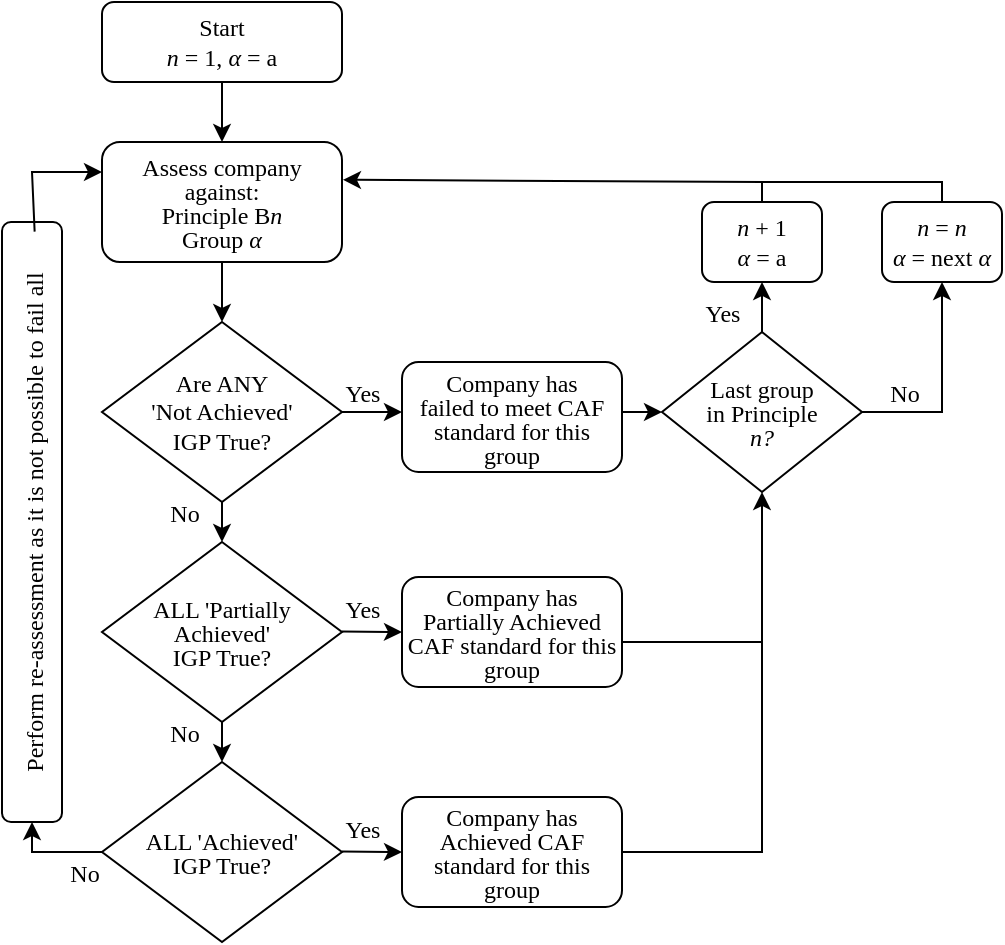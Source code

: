 <mxfile version="26.1.3">
  <diagram name="Page-1" id="Zh373OQH2lYWI2D3cf6Y">
    <mxGraphModel dx="1105" dy="587" grid="0" gridSize="10" guides="1" tooltips="1" connect="1" arrows="1" fold="1" page="1" pageScale="1" pageWidth="827" pageHeight="1169" math="0" shadow="0">
      <root>
        <mxCell id="0" />
        <mxCell id="1" parent="0" />
        <mxCell id="XLm9uo_CUQXyWIHUQfxz-1" value="&lt;div&gt;Start&lt;/div&gt;&lt;div&gt;&lt;i&gt;n &lt;/i&gt;= 1, &lt;i&gt;α &lt;/i&gt;= a&lt;/div&gt;" style="rounded=1;whiteSpace=wrap;html=1;fontFamily=Tahoma;fontSize=12;" parent="1" vertex="1">
          <mxGeometry x="110" y="20" width="120" height="40" as="geometry" />
        </mxCell>
        <mxCell id="XLm9uo_CUQXyWIHUQfxz-2" value="&lt;div style=&quot;line-height: 100%;&quot;&gt;&lt;div&gt;Assess company against:&lt;/div&gt;&lt;div&gt;Principle B&lt;i&gt;n&lt;/i&gt;&lt;/div&gt;&lt;div&gt;Group &lt;i&gt;α&lt;/i&gt;&lt;/div&gt;&lt;/div&gt;" style="rounded=1;whiteSpace=wrap;html=1;fontFamily=Tahoma;fontSize=12;" parent="1" vertex="1">
          <mxGeometry x="110" y="90" width="120" height="60" as="geometry" />
        </mxCell>
        <mxCell id="XLm9uo_CUQXyWIHUQfxz-3" value="" style="endArrow=classic;html=1;rounded=0;entryX=0.5;entryY=0;entryDx=0;entryDy=0;exitX=0.5;exitY=1;exitDx=0;exitDy=0;fontFamily=Tahoma;fontSize=12;" parent="1" source="XLm9uo_CUQXyWIHUQfxz-1" target="XLm9uo_CUQXyWIHUQfxz-2" edge="1">
          <mxGeometry width="50" height="50" relative="1" as="geometry">
            <mxPoint x="170" y="80" as="sourcePoint" />
            <mxPoint x="169.5" y="100" as="targetPoint" />
          </mxGeometry>
        </mxCell>
        <mxCell id="XLm9uo_CUQXyWIHUQfxz-4" value="&lt;div&gt;Are ANY&lt;/div&gt;&lt;div&gt;&#39;Not Achieved&#39;&lt;/div&gt;&lt;div&gt;IGP True?&lt;/div&gt;" style="rhombus;whiteSpace=wrap;html=1;fontFamily=Tahoma;fontSize=12;" parent="1" vertex="1">
          <mxGeometry x="110" y="180" width="120" height="90" as="geometry" />
        </mxCell>
        <mxCell id="XLm9uo_CUQXyWIHUQfxz-5" value="" style="endArrow=classic;html=1;rounded=0;entryX=0.5;entryY=0;entryDx=0;entryDy=0;exitX=0.5;exitY=1;exitDx=0;exitDy=0;fontFamily=Tahoma;fontSize=12;" parent="1" source="XLm9uo_CUQXyWIHUQfxz-2" target="XLm9uo_CUQXyWIHUQfxz-4" edge="1">
          <mxGeometry width="50" height="50" relative="1" as="geometry">
            <mxPoint x="170" y="170" as="sourcePoint" />
            <mxPoint x="169.88" y="180" as="targetPoint" />
          </mxGeometry>
        </mxCell>
        <mxCell id="XLm9uo_CUQXyWIHUQfxz-6" value="" style="endArrow=classic;html=1;rounded=0;exitX=1;exitY=0.5;exitDx=0;exitDy=0;fontFamily=Tahoma;fontSize=12;" parent="1" source="XLm9uo_CUQXyWIHUQfxz-4" edge="1">
          <mxGeometry width="50" height="50" relative="1" as="geometry">
            <mxPoint x="240" y="220" as="sourcePoint" />
            <mxPoint x="260" y="225" as="targetPoint" />
          </mxGeometry>
        </mxCell>
        <mxCell id="XLm9uo_CUQXyWIHUQfxz-7" value="Yes" style="text;html=1;align=center;verticalAlign=middle;resizable=0;points=[];autosize=1;strokeColor=none;fillColor=none;fontFamily=Tahoma;fontSize=12;" parent="1" vertex="1">
          <mxGeometry x="222" y="203" width="36" height="26" as="geometry" />
        </mxCell>
        <mxCell id="XLm9uo_CUQXyWIHUQfxz-8" value="" style="endArrow=classic;html=1;rounded=0;exitX=0.5;exitY=1;exitDx=0;exitDy=0;fontFamily=Tahoma;fontSize=12;" parent="1" source="XLm9uo_CUQXyWIHUQfxz-4" edge="1">
          <mxGeometry width="50" height="50" relative="1" as="geometry">
            <mxPoint x="169.89" y="280" as="sourcePoint" />
            <mxPoint x="170" y="290" as="targetPoint" />
          </mxGeometry>
        </mxCell>
        <mxCell id="XLm9uo_CUQXyWIHUQfxz-9" value="No" style="text;html=1;align=center;verticalAlign=middle;resizable=0;points=[];autosize=1;strokeColor=none;fillColor=none;fontFamily=Tahoma;fontSize=12;" parent="1" vertex="1">
          <mxGeometry x="134" y="263" width="33" height="26" as="geometry" />
        </mxCell>
        <mxCell id="XLm9uo_CUQXyWIHUQfxz-10" value="&lt;div style=&quot;line-height: 100%;&quot;&gt;&lt;div&gt;Company has&lt;/div&gt;&lt;div&gt;failed to meet CAF standard for this group&lt;/div&gt;&lt;/div&gt;" style="rounded=1;whiteSpace=wrap;html=1;fontFamily=Tahoma;fontSize=12;" parent="1" vertex="1">
          <mxGeometry x="260" y="200" width="110" height="55" as="geometry" />
        </mxCell>
        <mxCell id="XLm9uo_CUQXyWIHUQfxz-11" value="&lt;div style=&quot;line-height: 100%;&quot;&gt;&lt;div&gt;Last group&lt;/div&gt;&lt;div&gt;in Principle&lt;/div&gt;&lt;div&gt;&lt;i&gt;n?&lt;/i&gt;&lt;/div&gt;&lt;/div&gt;" style="rhombus;whiteSpace=wrap;html=1;fontFamily=Tahoma;fontSize=12;" parent="1" vertex="1">
          <mxGeometry x="390" y="185" width="100" height="80" as="geometry" />
        </mxCell>
        <mxCell id="XLm9uo_CUQXyWIHUQfxz-12" value="" style="endArrow=classic;html=1;rounded=0;exitX=1.003;exitY=0.454;exitDx=0;exitDy=0;entryX=0;entryY=0.5;entryDx=0;entryDy=0;exitPerimeter=0;fontFamily=Tahoma;fontSize=12;" parent="1" source="XLm9uo_CUQXyWIHUQfxz-10" target="XLm9uo_CUQXyWIHUQfxz-11" edge="1">
          <mxGeometry width="50" height="50" relative="1" as="geometry">
            <mxPoint x="380" y="220" as="sourcePoint" />
            <mxPoint x="380" y="240" as="targetPoint" />
          </mxGeometry>
        </mxCell>
        <mxCell id="XLm9uo_CUQXyWIHUQfxz-13" value="" style="endArrow=classic;html=1;rounded=0;exitX=1;exitY=0.5;exitDx=0;exitDy=0;entryX=0.5;entryY=1;entryDx=0;entryDy=0;fontFamily=Tahoma;fontSize=12;" parent="1" source="XLm9uo_CUQXyWIHUQfxz-11" target="XLm9uo_CUQXyWIHUQfxz-17" edge="1">
          <mxGeometry width="50" height="50" relative="1" as="geometry">
            <mxPoint x="520" y="225" as="sourcePoint" />
            <mxPoint x="520" y="225" as="targetPoint" />
            <Array as="points">
              <mxPoint x="530" y="225" />
            </Array>
          </mxGeometry>
        </mxCell>
        <mxCell id="XLm9uo_CUQXyWIHUQfxz-14" value="" style="endArrow=classic;html=1;rounded=0;exitX=0.5;exitY=0;exitDx=0;exitDy=0;fontFamily=Tahoma;fontSize=12;" parent="1" source="XLm9uo_CUQXyWIHUQfxz-11" edge="1">
          <mxGeometry width="50" height="50" relative="1" as="geometry">
            <mxPoint x="450" y="140" as="sourcePoint" />
            <mxPoint x="440" y="160" as="targetPoint" />
          </mxGeometry>
        </mxCell>
        <mxCell id="XLm9uo_CUQXyWIHUQfxz-15" value="Yes" style="text;html=1;align=center;verticalAlign=middle;resizable=0;points=[];autosize=1;strokeColor=none;fillColor=none;fontFamily=Tahoma;fontSize=12;" parent="1" vertex="1">
          <mxGeometry x="402" y="163" width="36" height="26" as="geometry" />
        </mxCell>
        <mxCell id="XLm9uo_CUQXyWIHUQfxz-16" value="No" style="text;html=1;align=center;verticalAlign=middle;resizable=0;points=[];autosize=1;strokeColor=none;fillColor=none;fontFamily=Tahoma;fontSize=12;" parent="1" vertex="1">
          <mxGeometry x="494" y="203" width="33" height="26" as="geometry" />
        </mxCell>
        <mxCell id="XLm9uo_CUQXyWIHUQfxz-17" value="&lt;div&gt;&lt;i&gt;n &lt;/i&gt;= &lt;i&gt;n&lt;/i&gt;&lt;/div&gt;&lt;div&gt;&lt;i&gt;α &lt;/i&gt;= next &lt;i&gt;α&lt;/i&gt;&lt;/div&gt;" style="rounded=1;whiteSpace=wrap;html=1;fontFamily=Tahoma;fontSize=12;" parent="1" vertex="1">
          <mxGeometry x="500" y="120" width="60" height="40" as="geometry" />
        </mxCell>
        <mxCell id="XLm9uo_CUQXyWIHUQfxz-18" value="&lt;div&gt;&lt;i&gt;n &lt;/i&gt;+ 1&lt;/div&gt;&lt;div&gt;&lt;i&gt;α &lt;/i&gt;= a&lt;/div&gt;" style="rounded=1;whiteSpace=wrap;html=1;fontFamily=Tahoma;fontSize=12;" parent="1" vertex="1">
          <mxGeometry x="410" y="120" width="60" height="40" as="geometry" />
        </mxCell>
        <mxCell id="XLm9uo_CUQXyWIHUQfxz-19" value="" style="endArrow=classic;html=1;rounded=0;exitX=0.5;exitY=0;exitDx=0;exitDy=0;entryX=1.004;entryY=0.315;entryDx=0;entryDy=0;entryPerimeter=0;fontFamily=Tahoma;fontSize=12;" parent="1" source="XLm9uo_CUQXyWIHUQfxz-18" target="XLm9uo_CUQXyWIHUQfxz-2" edge="1">
          <mxGeometry width="50" height="50" relative="1" as="geometry">
            <mxPoint x="415" y="90" as="sourcePoint" />
            <mxPoint x="270" y="90" as="targetPoint" />
            <Array as="points">
              <mxPoint x="440" y="110" />
            </Array>
          </mxGeometry>
        </mxCell>
        <mxCell id="XLm9uo_CUQXyWIHUQfxz-20" value="" style="endArrow=none;html=1;rounded=0;exitX=0.5;exitY=0;exitDx=0;exitDy=0;fontFamily=Tahoma;fontSize=12;" parent="1" source="XLm9uo_CUQXyWIHUQfxz-17" edge="1">
          <mxGeometry width="50" height="50" relative="1" as="geometry">
            <mxPoint x="530" y="100" as="sourcePoint" />
            <mxPoint x="440" y="110" as="targetPoint" />
            <Array as="points">
              <mxPoint x="530" y="110" />
            </Array>
          </mxGeometry>
        </mxCell>
        <mxCell id="XLm9uo_CUQXyWIHUQfxz-22" value="&lt;div style=&quot;line-height: 100%;&quot;&gt;&lt;div&gt;ALL &#39;Partially Achieved&#39;&lt;/div&gt;&lt;div&gt;IGP True?&lt;/div&gt;&lt;/div&gt;" style="rhombus;whiteSpace=wrap;html=1;fontFamily=Tahoma;fontSize=12;" parent="1" vertex="1">
          <mxGeometry x="110" y="290" width="120" height="90" as="geometry" />
        </mxCell>
        <mxCell id="XLm9uo_CUQXyWIHUQfxz-23" value="&lt;div style=&quot;line-height: 100%;&quot;&gt;&lt;div&gt;ALL &#39;Achieved&#39;&lt;/div&gt;&lt;div&gt;IGP True?&lt;/div&gt;&lt;/div&gt;" style="rhombus;whiteSpace=wrap;html=1;fontFamily=Tahoma;fontSize=12;" parent="1" vertex="1">
          <mxGeometry x="110" y="400" width="120" height="90" as="geometry" />
        </mxCell>
        <mxCell id="XLm9uo_CUQXyWIHUQfxz-24" value="" style="endArrow=classic;html=1;rounded=0;exitX=0.5;exitY=1;exitDx=0;exitDy=0;fontFamily=Tahoma;fontSize=12;" parent="1" edge="1">
          <mxGeometry width="50" height="50" relative="1" as="geometry">
            <mxPoint x="170" y="380" as="sourcePoint" />
            <mxPoint x="170" y="400" as="targetPoint" />
          </mxGeometry>
        </mxCell>
        <mxCell id="XLm9uo_CUQXyWIHUQfxz-25" value="" style="endArrow=classic;html=1;rounded=0;exitX=1.003;exitY=0.454;exitDx=0;exitDy=0;entryX=0;entryY=0.5;entryDx=0;entryDy=0;exitPerimeter=0;fontFamily=Tahoma;fontSize=12;" parent="1" target="XLm9uo_CUQXyWIHUQfxz-26" edge="1">
          <mxGeometry width="50" height="50" relative="1" as="geometry">
            <mxPoint x="230" y="334.81" as="sourcePoint" />
            <mxPoint x="250" y="334.81" as="targetPoint" />
          </mxGeometry>
        </mxCell>
        <mxCell id="XLm9uo_CUQXyWIHUQfxz-26" value="&lt;div style=&quot;line-height: 100%;&quot;&gt;&lt;div&gt;Company has&lt;/div&gt;&lt;div&gt;Partially Achieved CAF standard for this group&lt;/div&gt;&lt;/div&gt;" style="rounded=1;whiteSpace=wrap;html=1;fontFamily=Tahoma;fontSize=12;" parent="1" vertex="1">
          <mxGeometry x="260" y="307.5" width="110" height="55" as="geometry" />
        </mxCell>
        <mxCell id="XLm9uo_CUQXyWIHUQfxz-27" value="" style="endArrow=classic;html=1;rounded=0;exitX=1.003;exitY=0.454;exitDx=0;exitDy=0;entryX=0;entryY=0.5;entryDx=0;entryDy=0;exitPerimeter=0;fontFamily=Tahoma;fontSize=12;" parent="1" target="XLm9uo_CUQXyWIHUQfxz-28" edge="1">
          <mxGeometry width="50" height="50" relative="1" as="geometry">
            <mxPoint x="230" y="444.81" as="sourcePoint" />
            <mxPoint x="250" y="444.81" as="targetPoint" />
          </mxGeometry>
        </mxCell>
        <mxCell id="XLm9uo_CUQXyWIHUQfxz-28" value="&lt;div style=&quot;line-height: 100%;&quot;&gt;&lt;div&gt;Company has&lt;/div&gt;&lt;div&gt;Achieved CAF standard for this group&lt;/div&gt;&lt;/div&gt;" style="rounded=1;whiteSpace=wrap;html=1;fontFamily=Tahoma;fontSize=12;" parent="1" vertex="1">
          <mxGeometry x="260" y="417.5" width="110" height="55" as="geometry" />
        </mxCell>
        <mxCell id="XLm9uo_CUQXyWIHUQfxz-29" value="" style="endArrow=classic;html=1;rounded=0;entryX=0.5;entryY=1;entryDx=0;entryDy=0;fontFamily=Tahoma;fontSize=12;" parent="1" target="XLm9uo_CUQXyWIHUQfxz-11" edge="1">
          <mxGeometry width="50" height="50" relative="1" as="geometry">
            <mxPoint x="370" y="340" as="sourcePoint" />
            <mxPoint x="460" y="307.5" as="targetPoint" />
            <Array as="points">
              <mxPoint x="440" y="340" />
            </Array>
          </mxGeometry>
        </mxCell>
        <mxCell id="XLm9uo_CUQXyWIHUQfxz-30" value="" style="endArrow=none;html=1;rounded=0;exitX=1;exitY=0.5;exitDx=0;exitDy=0;fontFamily=Tahoma;fontSize=12;" parent="1" source="XLm9uo_CUQXyWIHUQfxz-28" edge="1">
          <mxGeometry width="50" height="50" relative="1" as="geometry">
            <mxPoint x="414" y="450" as="sourcePoint" />
            <mxPoint x="440" y="340" as="targetPoint" />
            <Array as="points">
              <mxPoint x="440" y="445" />
            </Array>
          </mxGeometry>
        </mxCell>
        <mxCell id="XLm9uo_CUQXyWIHUQfxz-31" value="No" style="text;html=1;align=center;verticalAlign=middle;resizable=0;points=[];autosize=1;strokeColor=none;fillColor=none;fontFamily=Tahoma;fontSize=12;" parent="1" vertex="1">
          <mxGeometry x="134" y="373" width="33" height="26" as="geometry" />
        </mxCell>
        <mxCell id="XLm9uo_CUQXyWIHUQfxz-32" value="Yes" style="text;html=1;align=center;verticalAlign=middle;resizable=0;points=[];autosize=1;strokeColor=none;fillColor=none;fontFamily=Tahoma;fontSize=12;" parent="1" vertex="1">
          <mxGeometry x="222" y="310.5" width="36" height="26" as="geometry" />
        </mxCell>
        <mxCell id="XLm9uo_CUQXyWIHUQfxz-33" value="Yes" style="text;html=1;align=center;verticalAlign=middle;resizable=0;points=[];autosize=1;strokeColor=none;fillColor=none;fontFamily=Tahoma;fontSize=12;" parent="1" vertex="1">
          <mxGeometry x="222" y="420.5" width="36" height="26" as="geometry" />
        </mxCell>
        <mxCell id="XLm9uo_CUQXyWIHUQfxz-35" value="No" style="text;html=1;align=center;verticalAlign=middle;resizable=0;points=[];autosize=1;strokeColor=none;fillColor=none;fontFamily=Tahoma;fontSize=12;" parent="1" vertex="1">
          <mxGeometry x="84" y="443" width="33" height="26" as="geometry" />
        </mxCell>
        <mxCell id="XLm9uo_CUQXyWIHUQfxz-37" value="" style="rounded=1;whiteSpace=wrap;html=1;fontFamily=Tahoma;fontSize=12;" parent="1" vertex="1">
          <mxGeometry x="60" y="130" width="30" height="300" as="geometry" />
        </mxCell>
        <mxCell id="XLm9uo_CUQXyWIHUQfxz-36" value="Perform re-assessment as it is not possible to fail all" style="text;html=1;align=center;verticalAlign=middle;resizable=0;points=[];autosize=1;strokeColor=none;fillColor=none;rotation=-90;fontFamily=Tahoma;fontSize=12;" parent="1" vertex="1">
          <mxGeometry x="-70" y="268" width="293" height="26" as="geometry" />
        </mxCell>
        <mxCell id="XLm9uo_CUQXyWIHUQfxz-38" value="" style="endArrow=classic;html=1;rounded=0;entryX=0.5;entryY=1;entryDx=0;entryDy=0;exitX=0;exitY=0.5;exitDx=0;exitDy=0;fontFamily=Tahoma;fontSize=12;" parent="1" source="XLm9uo_CUQXyWIHUQfxz-23" target="XLm9uo_CUQXyWIHUQfxz-37" edge="1">
          <mxGeometry width="50" height="50" relative="1" as="geometry">
            <mxPoint x="100" y="470" as="sourcePoint" />
            <mxPoint x="80" y="480" as="targetPoint" />
            <Array as="points">
              <mxPoint x="75" y="445" />
            </Array>
          </mxGeometry>
        </mxCell>
        <mxCell id="XLm9uo_CUQXyWIHUQfxz-39" value="" style="endArrow=classic;html=1;rounded=0;entryX=0;entryY=0.25;entryDx=0;entryDy=0;exitX=0.999;exitY=0.493;exitDx=0;exitDy=0;exitPerimeter=0;fontFamily=Tahoma;fontSize=12;" parent="1" source="XLm9uo_CUQXyWIHUQfxz-36" target="XLm9uo_CUQXyWIHUQfxz-2" edge="1">
          <mxGeometry width="50" height="50" relative="1" as="geometry">
            <mxPoint x="10" y="140" as="sourcePoint" />
            <mxPoint x="60" y="90" as="targetPoint" />
            <Array as="points">
              <mxPoint x="75" y="105" />
            </Array>
          </mxGeometry>
        </mxCell>
      </root>
    </mxGraphModel>
  </diagram>
</mxfile>
